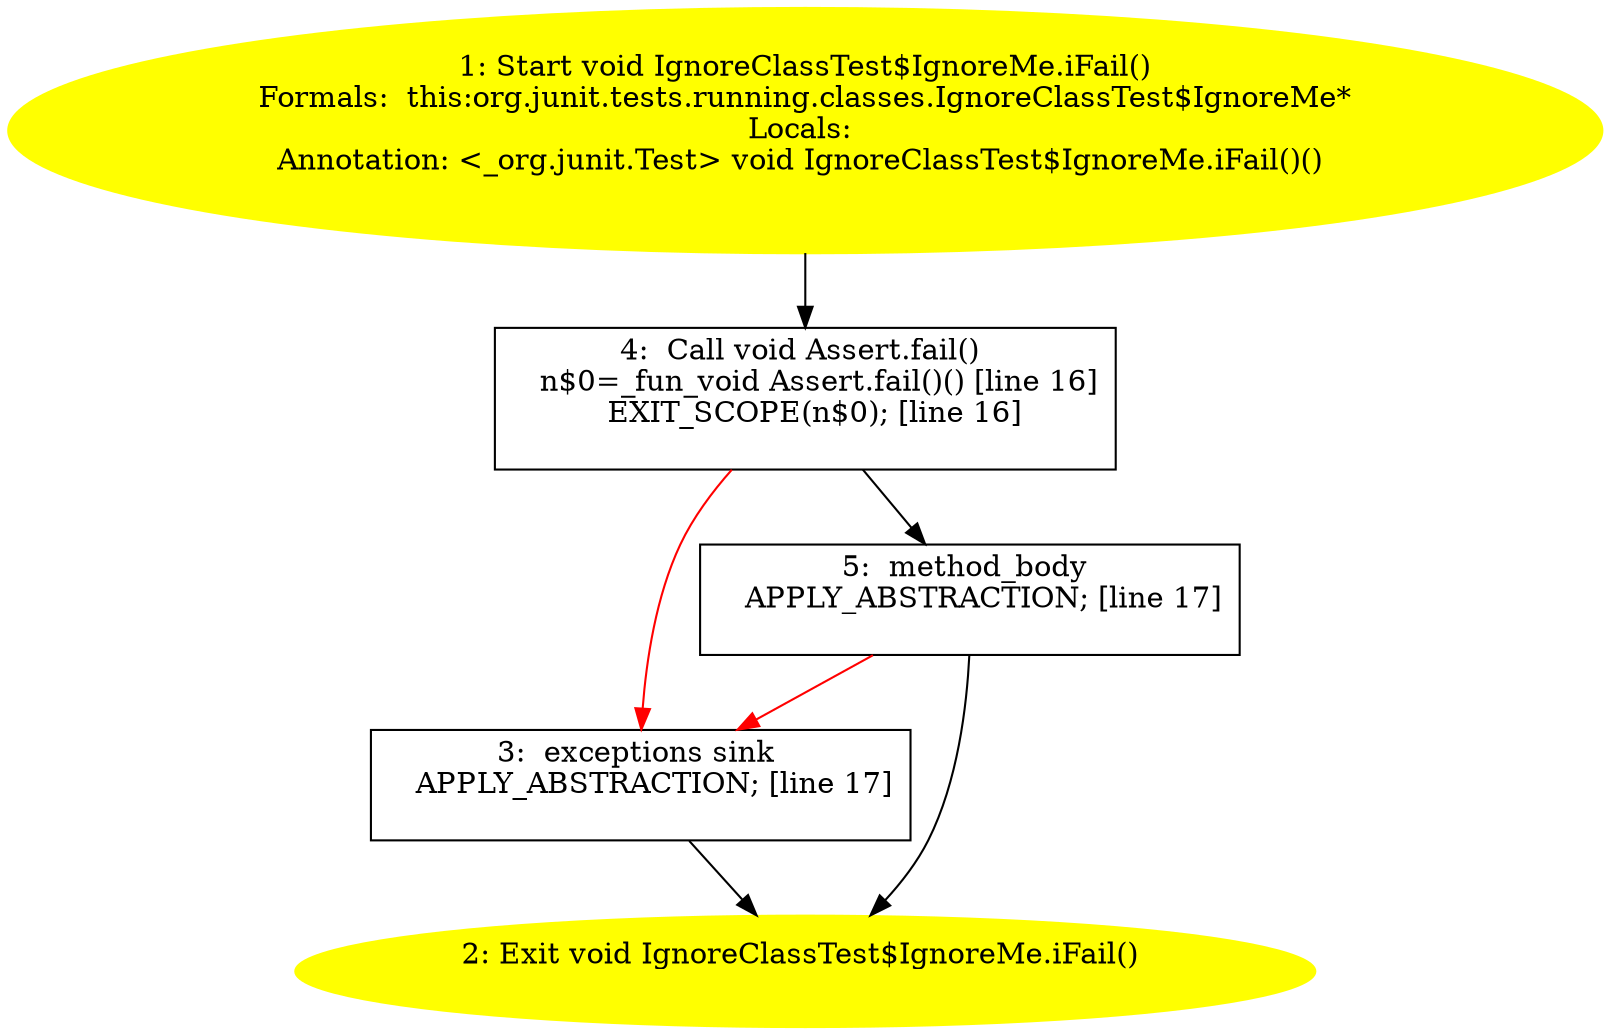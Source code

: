 /* @generated */
digraph cfg {
"org.junit.tests.running.classes.IgnoreClassTest$IgnoreMe.iFail():void.887b638ea9aec23cb776e1470e11eaf3_1" [label="1: Start void IgnoreClassTest$IgnoreMe.iFail()\nFormals:  this:org.junit.tests.running.classes.IgnoreClassTest$IgnoreMe*\nLocals: \nAnnotation: <_org.junit.Test> void IgnoreClassTest$IgnoreMe.iFail()() \n  " color=yellow style=filled]
	

	 "org.junit.tests.running.classes.IgnoreClassTest$IgnoreMe.iFail():void.887b638ea9aec23cb776e1470e11eaf3_1" -> "org.junit.tests.running.classes.IgnoreClassTest$IgnoreMe.iFail():void.887b638ea9aec23cb776e1470e11eaf3_4" ;
"org.junit.tests.running.classes.IgnoreClassTest$IgnoreMe.iFail():void.887b638ea9aec23cb776e1470e11eaf3_2" [label="2: Exit void IgnoreClassTest$IgnoreMe.iFail() \n  " color=yellow style=filled]
	

"org.junit.tests.running.classes.IgnoreClassTest$IgnoreMe.iFail():void.887b638ea9aec23cb776e1470e11eaf3_3" [label="3:  exceptions sink \n   APPLY_ABSTRACTION; [line 17]\n " shape="box"]
	

	 "org.junit.tests.running.classes.IgnoreClassTest$IgnoreMe.iFail():void.887b638ea9aec23cb776e1470e11eaf3_3" -> "org.junit.tests.running.classes.IgnoreClassTest$IgnoreMe.iFail():void.887b638ea9aec23cb776e1470e11eaf3_2" ;
"org.junit.tests.running.classes.IgnoreClassTest$IgnoreMe.iFail():void.887b638ea9aec23cb776e1470e11eaf3_4" [label="4:  Call void Assert.fail() \n   n$0=_fun_void Assert.fail()() [line 16]\n  EXIT_SCOPE(n$0); [line 16]\n " shape="box"]
	

	 "org.junit.tests.running.classes.IgnoreClassTest$IgnoreMe.iFail():void.887b638ea9aec23cb776e1470e11eaf3_4" -> "org.junit.tests.running.classes.IgnoreClassTest$IgnoreMe.iFail():void.887b638ea9aec23cb776e1470e11eaf3_5" ;
	 "org.junit.tests.running.classes.IgnoreClassTest$IgnoreMe.iFail():void.887b638ea9aec23cb776e1470e11eaf3_4" -> "org.junit.tests.running.classes.IgnoreClassTest$IgnoreMe.iFail():void.887b638ea9aec23cb776e1470e11eaf3_3" [color="red" ];
"org.junit.tests.running.classes.IgnoreClassTest$IgnoreMe.iFail():void.887b638ea9aec23cb776e1470e11eaf3_5" [label="5:  method_body \n   APPLY_ABSTRACTION; [line 17]\n " shape="box"]
	

	 "org.junit.tests.running.classes.IgnoreClassTest$IgnoreMe.iFail():void.887b638ea9aec23cb776e1470e11eaf3_5" -> "org.junit.tests.running.classes.IgnoreClassTest$IgnoreMe.iFail():void.887b638ea9aec23cb776e1470e11eaf3_2" ;
	 "org.junit.tests.running.classes.IgnoreClassTest$IgnoreMe.iFail():void.887b638ea9aec23cb776e1470e11eaf3_5" -> "org.junit.tests.running.classes.IgnoreClassTest$IgnoreMe.iFail():void.887b638ea9aec23cb776e1470e11eaf3_3" [color="red" ];
}
